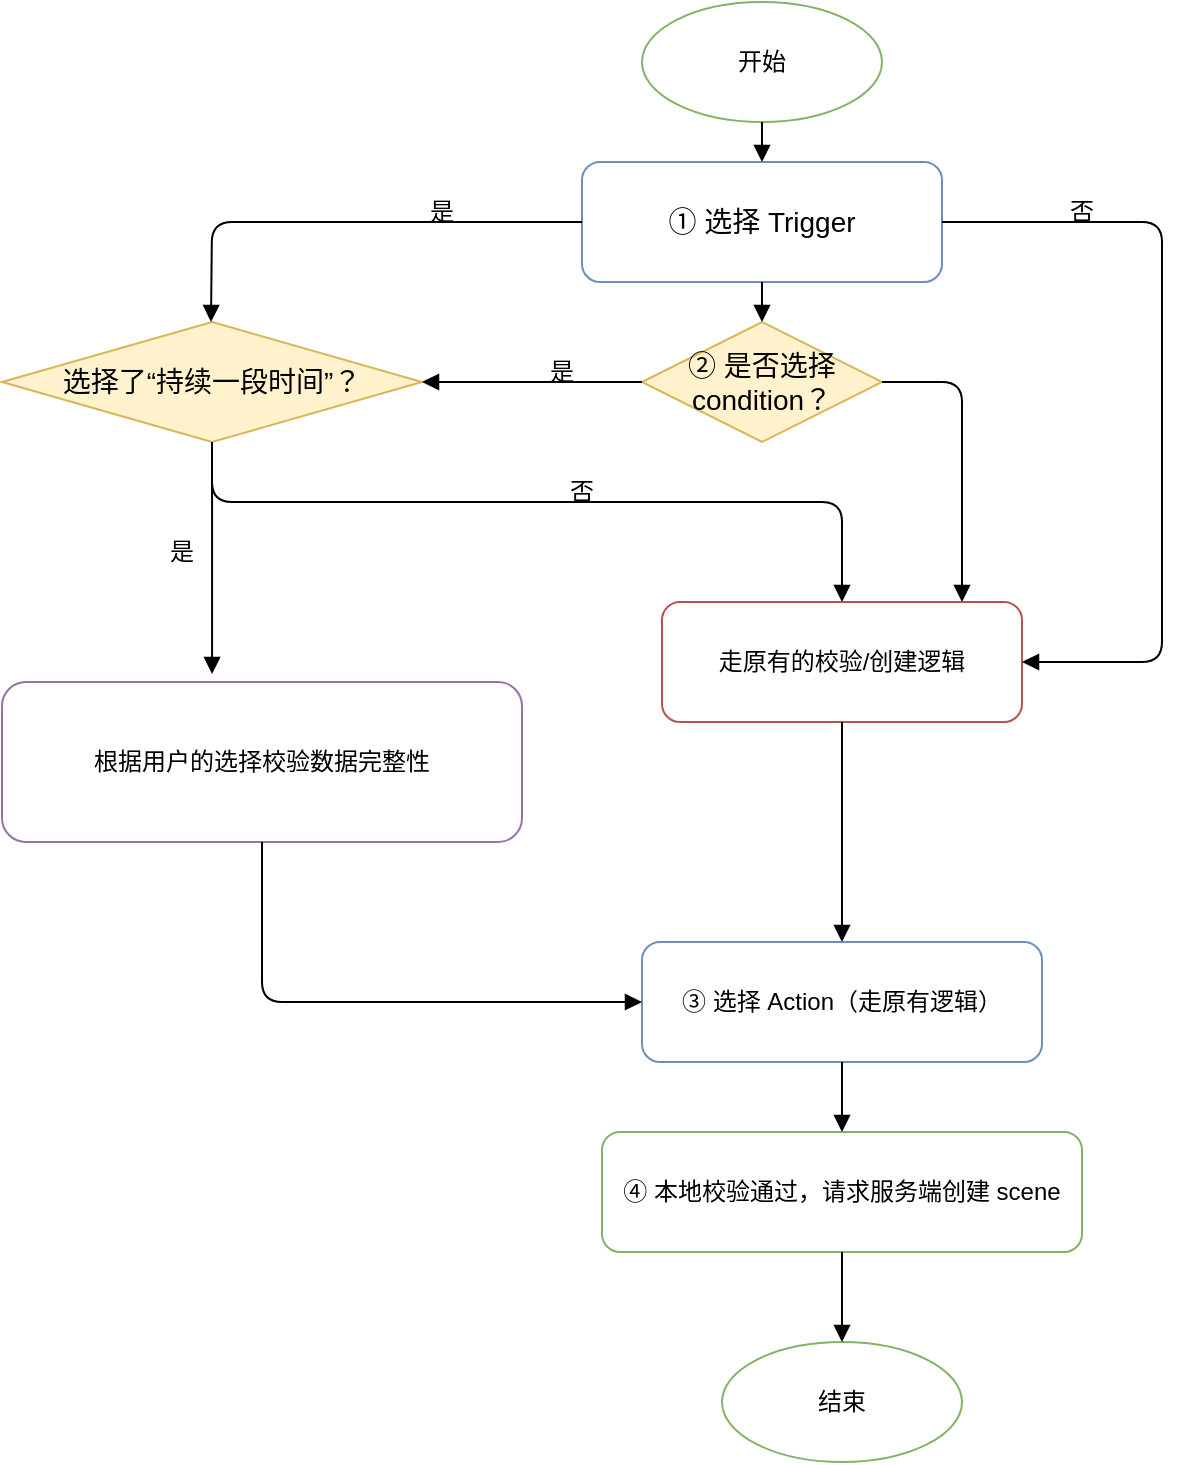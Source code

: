 <mxfile version="28.0.7">
  <diagram name="设备命名校验流程" id="6oob6z-n-mkgtFO_7ctP">
    <mxGraphModel dx="2253" dy="761" grid="1" gridSize="10" guides="1" tooltips="1" connect="1" arrows="1" fold="1" page="1" pageScale="1" pageWidth="827" pageHeight="1169" math="0" shadow="0">
      <root>
        <mxCell id="0" />
        <mxCell id="1" parent="0" />
        <mxCell id="ZZW7LxImDGQzBKNW6Znl-19" value="开始" style="ellipse;whiteSpace=wrap;html=1;fillColor=none;strokeColor=#82b366;" vertex="1" parent="1">
          <mxGeometry x="300" y="20" width="120" height="60" as="geometry" />
        </mxCell>
        <mxCell id="ZZW7LxImDGQzBKNW6Znl-20" value="&lt;font style=&quot;font-size: 14px;&quot;&gt;① 选择 Trigger&lt;/font&gt;" style="rounded=1;whiteSpace=wrap;html=1;fillColor=none;strokeColor=#6c8ebf;" vertex="1" parent="1">
          <mxGeometry x="270" y="100" width="180" height="60" as="geometry" />
        </mxCell>
        <mxCell id="ZZW7LxImDGQzBKNW6Znl-21" value="&lt;font style=&quot;font-size: 14px;&quot;&gt;② 是否选择 condition？&lt;/font&gt;" style="rhombus;whiteSpace=wrap;html=1;fillColor=#fff2cc;strokeColor=#d6b656;" vertex="1" parent="1">
          <mxGeometry x="300" y="180" width="120" height="60" as="geometry" />
        </mxCell>
        <mxCell id="ZZW7LxImDGQzBKNW6Znl-22" value="&lt;font style=&quot;font-size: 14px;&quot;&gt;选择了“持续一段时间”？&lt;/font&gt;" style="rhombus;whiteSpace=wrap;html=1;fillColor=#fff2cc;strokeColor=#d6b656;" vertex="1" parent="1">
          <mxGeometry x="-20" y="180" width="210" height="60" as="geometry" />
        </mxCell>
        <mxCell id="ZZW7LxImDGQzBKNW6Znl-23" value="根据用户的选择校验数据完整性" style="rounded=1;whiteSpace=wrap;html=1;fillColor=none;strokeColor=#9673a6;" vertex="1" parent="1">
          <mxGeometry x="-20" y="360" width="260" height="80" as="geometry" />
        </mxCell>
        <mxCell id="ZZW7LxImDGQzBKNW6Znl-24" value="走原有的校验/创建逻辑" style="rounded=1;whiteSpace=wrap;html=1;fillColor=none;strokeColor=#b85450;" vertex="1" parent="1">
          <mxGeometry x="310" y="320" width="180" height="60" as="geometry" />
        </mxCell>
        <mxCell id="ZZW7LxImDGQzBKNW6Znl-25" value="③ 选择 Action（走原有逻辑）" style="rounded=1;whiteSpace=wrap;html=1;fillColor=none;strokeColor=#6c8ebf;" vertex="1" parent="1">
          <mxGeometry x="300" y="490" width="200" height="60" as="geometry" />
        </mxCell>
        <mxCell id="ZZW7LxImDGQzBKNW6Znl-26" value="④ 本地校验通过，请求服务端创建 scene" style="rounded=1;whiteSpace=wrap;html=1;fillColor=none;strokeColor=#82b366;" vertex="1" parent="1">
          <mxGeometry x="280" y="585" width="240" height="60" as="geometry" />
        </mxCell>
        <mxCell id="ZZW7LxImDGQzBKNW6Znl-27" value="结束" style="ellipse;whiteSpace=wrap;html=1;fillColor=none;strokeColor=#82b366;" vertex="1" parent="1">
          <mxGeometry x="340" y="690" width="120" height="60" as="geometry" />
        </mxCell>
        <mxCell id="ZZW7LxImDGQzBKNW6Znl-28" style="endArrow=block;" edge="1" parent="1" source="ZZW7LxImDGQzBKNW6Znl-19" target="ZZW7LxImDGQzBKNW6Znl-20">
          <mxGeometry relative="1" as="geometry" />
        </mxCell>
        <mxCell id="ZZW7LxImDGQzBKNW6Znl-29" style="endArrow=block;" edge="1" parent="1" source="ZZW7LxImDGQzBKNW6Znl-20" target="ZZW7LxImDGQzBKNW6Znl-21">
          <mxGeometry relative="1" as="geometry" />
        </mxCell>
        <mxCell id="ZZW7LxImDGQzBKNW6Znl-30" style="endArrow=block;" edge="1" parent="1" source="ZZW7LxImDGQzBKNW6Znl-21" target="ZZW7LxImDGQzBKNW6Znl-22">
          <mxGeometry relative="1" as="geometry" />
        </mxCell>
        <mxCell id="ZZW7LxImDGQzBKNW6Znl-31" style="endArrow=block;entryX=0.404;entryY=-0.05;entryDx=0;entryDy=0;entryPerimeter=0;" edge="1" parent="1" source="ZZW7LxImDGQzBKNW6Znl-22" target="ZZW7LxImDGQzBKNW6Znl-23">
          <mxGeometry x="-0.5" relative="1" as="geometry" />
        </mxCell>
        <mxCell id="ZZW7LxImDGQzBKNW6Znl-32" style="endArrow=block;" edge="1" parent="1" source="ZZW7LxImDGQzBKNW6Znl-22" target="ZZW7LxImDGQzBKNW6Znl-24">
          <mxGeometry x="0.5" relative="1" as="geometry">
            <Array as="points">
              <mxPoint x="85" y="270" />
              <mxPoint x="400" y="270" />
            </Array>
          </mxGeometry>
        </mxCell>
        <mxCell id="ZZW7LxImDGQzBKNW6Znl-33" style="endArrow=block;" edge="1" parent="1" source="ZZW7LxImDGQzBKNW6Znl-23" target="ZZW7LxImDGQzBKNW6Znl-25">
          <mxGeometry relative="1" as="geometry">
            <Array as="points">
              <mxPoint x="110" y="520" />
            </Array>
          </mxGeometry>
        </mxCell>
        <mxCell id="ZZW7LxImDGQzBKNW6Znl-34" style="endArrow=block;" edge="1" parent="1" source="ZZW7LxImDGQzBKNW6Znl-24" target="ZZW7LxImDGQzBKNW6Znl-25">
          <mxGeometry relative="1" as="geometry" />
        </mxCell>
        <mxCell id="ZZW7LxImDGQzBKNW6Znl-35" style="endArrow=block;" edge="1" parent="1" source="ZZW7LxImDGQzBKNW6Znl-25" target="ZZW7LxImDGQzBKNW6Znl-26">
          <mxGeometry relative="1" as="geometry" />
        </mxCell>
        <mxCell id="ZZW7LxImDGQzBKNW6Znl-36" style="endArrow=block;" edge="1" parent="1" source="ZZW7LxImDGQzBKNW6Znl-26" target="ZZW7LxImDGQzBKNW6Znl-27">
          <mxGeometry relative="1" as="geometry" />
        </mxCell>
        <mxCell id="ZZW7LxImDGQzBKNW6Znl-38" style="endArrow=block;exitX=1;exitY=0.5;exitDx=0;exitDy=0;entryX=1;entryY=0.5;entryDx=0;entryDy=0;" edge="1" parent="1" source="ZZW7LxImDGQzBKNW6Znl-20" target="ZZW7LxImDGQzBKNW6Znl-24">
          <mxGeometry relative="1" as="geometry">
            <mxPoint x="560" y="210" as="sourcePoint" />
            <mxPoint x="560" y="350" as="targetPoint" />
            <Array as="points">
              <mxPoint x="560" y="130" />
              <mxPoint x="560" y="350" />
            </Array>
          </mxGeometry>
        </mxCell>
        <mxCell id="ZZW7LxImDGQzBKNW6Znl-39" style="endArrow=block;exitX=1;exitY=0.5;exitDx=0;exitDy=0;" edge="1" parent="1" source="ZZW7LxImDGQzBKNW6Znl-21">
          <mxGeometry relative="1" as="geometry">
            <mxPoint x="460" y="210" as="sourcePoint" />
            <mxPoint x="460" y="320" as="targetPoint" />
            <Array as="points">
              <mxPoint x="460" y="210" />
            </Array>
          </mxGeometry>
        </mxCell>
        <mxCell id="ZZW7LxImDGQzBKNW6Znl-40" value="是" style="text;html=1;align=center;verticalAlign=middle;whiteSpace=wrap;rounded=0;" vertex="1" parent="1">
          <mxGeometry x="40" y="280" width="60" height="30" as="geometry" />
        </mxCell>
        <mxCell id="ZZW7LxImDGQzBKNW6Znl-41" value="是" style="text;html=1;align=center;verticalAlign=middle;whiteSpace=wrap;rounded=0;" vertex="1" parent="1">
          <mxGeometry x="170" y="110" width="60" height="30" as="geometry" />
        </mxCell>
        <mxCell id="ZZW7LxImDGQzBKNW6Znl-42" value="是" style="text;html=1;align=center;verticalAlign=middle;whiteSpace=wrap;rounded=0;" vertex="1" parent="1">
          <mxGeometry x="230" y="190" width="60" height="30" as="geometry" />
        </mxCell>
        <mxCell id="ZZW7LxImDGQzBKNW6Znl-43" value="否" style="text;html=1;align=center;verticalAlign=middle;whiteSpace=wrap;rounded=0;" vertex="1" parent="1">
          <mxGeometry x="240" y="250" width="60" height="30" as="geometry" />
        </mxCell>
        <mxCell id="ZZW7LxImDGQzBKNW6Znl-44" value="否" style="text;html=1;align=center;verticalAlign=middle;whiteSpace=wrap;rounded=0;" vertex="1" parent="1">
          <mxGeometry x="490" y="110" width="60" height="30" as="geometry" />
        </mxCell>
        <mxCell id="ZZW7LxImDGQzBKNW6Znl-46" style="endArrow=block;exitX=0;exitY=0.5;exitDx=0;exitDy=0;" edge="1" parent="1" source="ZZW7LxImDGQzBKNW6Znl-20">
          <mxGeometry relative="1" as="geometry">
            <mxPoint x="84.5" y="70" as="sourcePoint" />
            <mxPoint x="84.5" y="180" as="targetPoint" />
            <Array as="points">
              <mxPoint x="85" y="130" />
            </Array>
          </mxGeometry>
        </mxCell>
      </root>
    </mxGraphModel>
  </diagram>
</mxfile>
